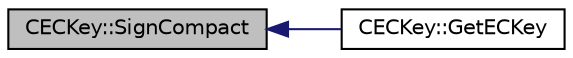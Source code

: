 digraph "CECKey::SignCompact"
{
  edge [fontname="Helvetica",fontsize="10",labelfontname="Helvetica",labelfontsize="10"];
  node [fontname="Helvetica",fontsize="10",shape=record];
  rankdir="LR";
  Node57 [label="CECKey::SignCompact",height=0.2,width=0.4,color="black", fillcolor="grey75", style="filled", fontcolor="black"];
  Node57 -> Node58 [dir="back",color="midnightblue",fontsize="10",style="solid",fontname="Helvetica"];
  Node58 [label="CECKey::GetECKey",height=0.2,width=0.4,color="black", fillcolor="white", style="filled",URL="$class_c_e_c_key.html#a1a2e6828d8d29d2919d8377cbb14933a"];
}
